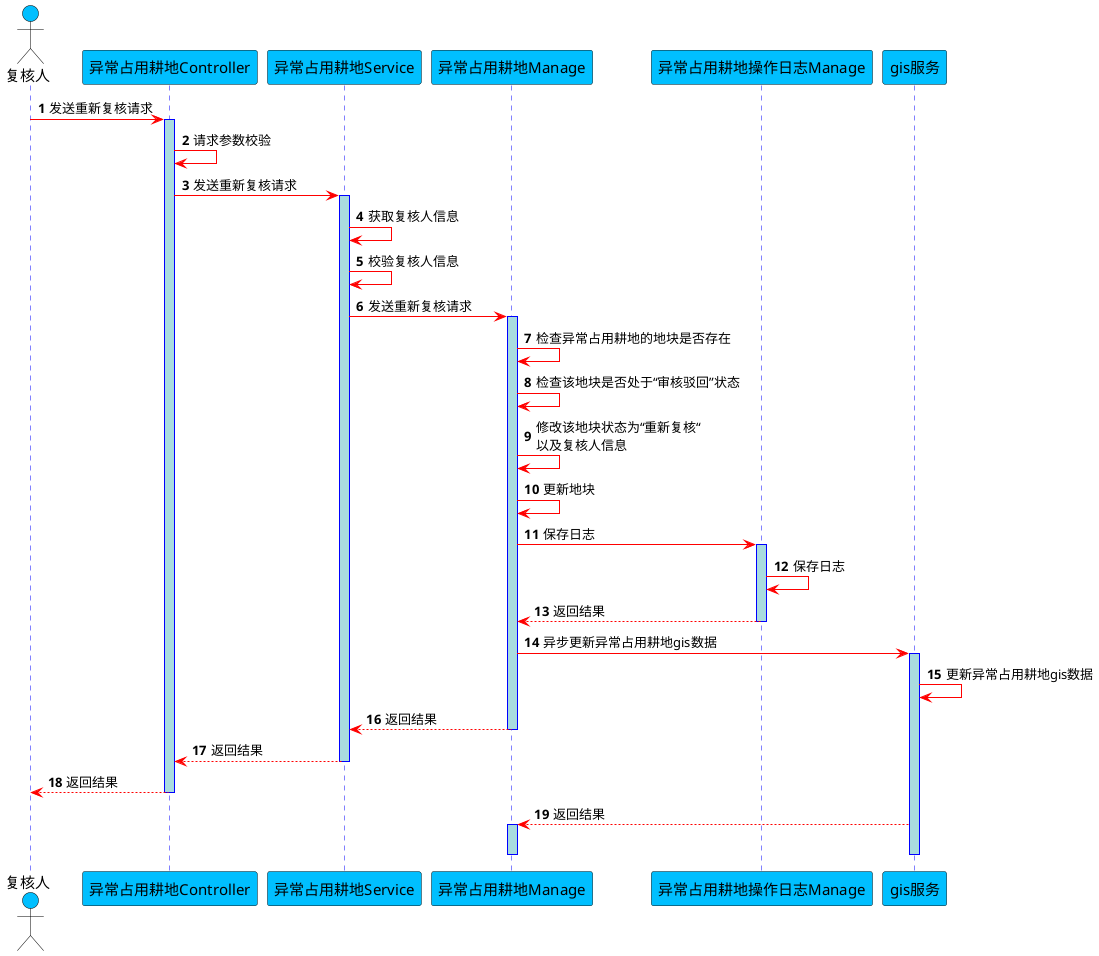 @startuml
skinparam sequence {
ArrowColor red
ActorBorderColor black
LifeLineBorderColor blue
LifeLineBackgroundColor #A9DCDF


ParticipantBackgroundColor DeepSkyBlue
ParticipantFontName Aapex
ParticipantFontSize 15
ParticipantFontColor black

ActorBackgroundColor DeepSkyBlue
ActorFontColor black
ActorFontSize 15
ActorFontName Aapex
}
autonumber
actor 复核人
participant "异常占用耕地Controller" as A
participant "异常占用耕地Service" as B
participant "异常占用耕地Manage" as C
participant "异常占用耕地操作日志Manage" as D
participant "gis服务" as E

复核人 -> A: 发送重新复核请求
activate A

A -> A: 请求参数校验

A -> B: 发送重新复核请求

activate B
B -> B: 获取复核人信息
B -> B:  校验复核人信息


B -> C: 发送重新复核请求

activate C

C -> C: 检查异常占用耕地的地块是否存在
C -> C: 检查该地块是否处于“审核驳回”状态
C -> C: 修改该地块状态为“重新复核“\r以及复核人信息
C -> C: 更新地块
C -> D: 保存日志

activate D
D -> D: 保存日志
D --> C: 返回结果
deactivate D
C -> E: 异步更新异常占用耕地gis数据

activate E
E -> E: 更新异常占用耕地gis数据
C --> B: 返回结果

deactivate C

B --> A: 返回结果
deactivate B

A --> 复核人: 返回结果
deactivate A

E --> C: 返回结果
activate C
deactivate C
deactivate E

@enduml